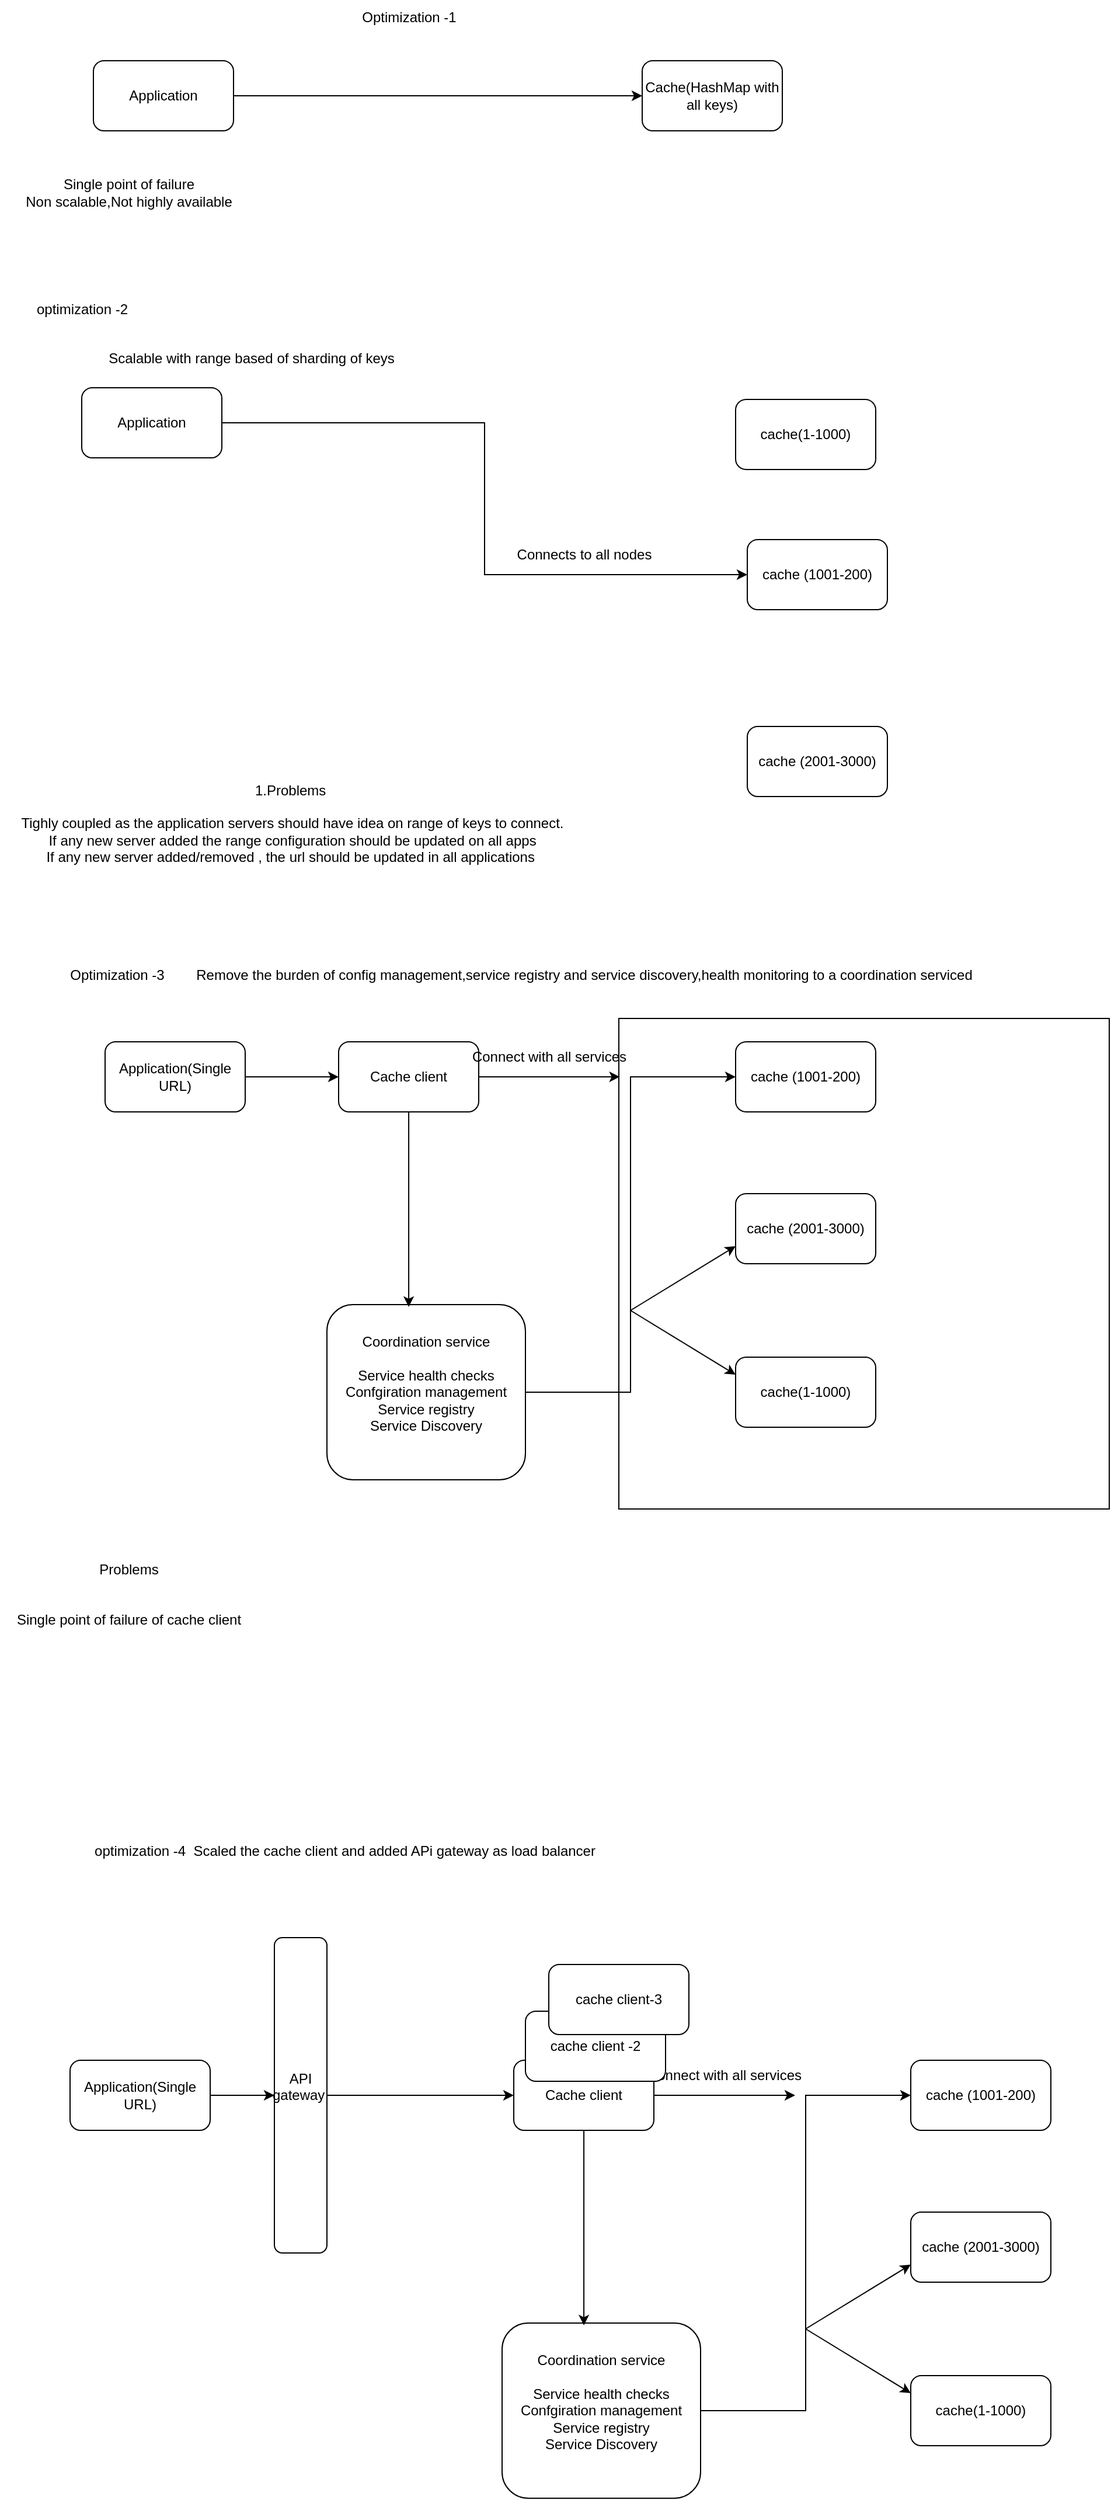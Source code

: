 <mxfile version="26.0.2">
  <diagram name="Page-1" id="LBZWmM-tVi92HX_okKVo">
    <mxGraphModel dx="794" dy="412" grid="1" gridSize="10" guides="1" tooltips="1" connect="1" arrows="1" fold="1" page="1" pageScale="1" pageWidth="2300" pageHeight="2300" math="0" shadow="0">
      <root>
        <mxCell id="0" />
        <mxCell id="1" parent="0" />
        <mxCell id="I1RJLCAlzQBVwn9g0eSC-54" style="edgeStyle=orthogonalEdgeStyle;rounded=0;orthogonalLoop=1;jettySize=auto;html=1;entryX=0;entryY=0.5;entryDx=0;entryDy=0;" edge="1" parent="1" source="I1RJLCAlzQBVwn9g0eSC-52" target="I1RJLCAlzQBVwn9g0eSC-44">
          <mxGeometry relative="1" as="geometry" />
        </mxCell>
        <mxCell id="I1RJLCAlzQBVwn9g0eSC-52" value="API gateway&amp;nbsp;&lt;div&gt;&lt;br&gt;&lt;/div&gt;" style="rounded=1;whiteSpace=wrap;html=1;" vertex="1" parent="1">
          <mxGeometry x="245" y="1717" width="45" height="270" as="geometry" />
        </mxCell>
        <mxCell id="I1RJLCAlzQBVwn9g0eSC-30" value="" style="whiteSpace=wrap;html=1;aspect=fixed;" vertex="1" parent="1">
          <mxGeometry x="540" y="930" width="420" height="420" as="geometry" />
        </mxCell>
        <mxCell id="I1RJLCAlzQBVwn9g0eSC-1" value="Cache(HashMap with all keys)" style="rounded=1;whiteSpace=wrap;html=1;" vertex="1" parent="1">
          <mxGeometry x="560" y="110" width="120" height="60" as="geometry" />
        </mxCell>
        <mxCell id="I1RJLCAlzQBVwn9g0eSC-3" style="edgeStyle=orthogonalEdgeStyle;rounded=0;orthogonalLoop=1;jettySize=auto;html=1;entryX=0;entryY=0.5;entryDx=0;entryDy=0;" edge="1" parent="1" source="I1RJLCAlzQBVwn9g0eSC-2" target="I1RJLCAlzQBVwn9g0eSC-1">
          <mxGeometry relative="1" as="geometry" />
        </mxCell>
        <mxCell id="I1RJLCAlzQBVwn9g0eSC-2" value="Application" style="rounded=1;whiteSpace=wrap;html=1;" vertex="1" parent="1">
          <mxGeometry x="90" y="110" width="120" height="60" as="geometry" />
        </mxCell>
        <mxCell id="I1RJLCAlzQBVwn9g0eSC-4" value="Optimization -1" style="text;html=1;align=center;verticalAlign=middle;resizable=0;points=[];autosize=1;strokeColor=none;fillColor=none;" vertex="1" parent="1">
          <mxGeometry x="310" y="58" width="100" height="30" as="geometry" />
        </mxCell>
        <mxCell id="I1RJLCAlzQBVwn9g0eSC-5" value="cache (1001-200)" style="rounded=1;whiteSpace=wrap;html=1;" vertex="1" parent="1">
          <mxGeometry x="650" y="520" width="120" height="60" as="geometry" />
        </mxCell>
        <mxCell id="I1RJLCAlzQBVwn9g0eSC-6" style="edgeStyle=orthogonalEdgeStyle;rounded=0;orthogonalLoop=1;jettySize=auto;html=1;entryX=0;entryY=0.5;entryDx=0;entryDy=0;" edge="1" parent="1" source="I1RJLCAlzQBVwn9g0eSC-7" target="I1RJLCAlzQBVwn9g0eSC-5">
          <mxGeometry relative="1" as="geometry" />
        </mxCell>
        <mxCell id="I1RJLCAlzQBVwn9g0eSC-7" value="Application" style="rounded=1;whiteSpace=wrap;html=1;" vertex="1" parent="1">
          <mxGeometry x="80" y="390" width="120" height="60" as="geometry" />
        </mxCell>
        <mxCell id="I1RJLCAlzQBVwn9g0eSC-8" value="Single point of failure&lt;div&gt;Non scalable,Not highly available&lt;/div&gt;" style="text;html=1;align=center;verticalAlign=middle;resizable=0;points=[];autosize=1;strokeColor=none;fillColor=none;" vertex="1" parent="1">
          <mxGeometry x="20" y="203" width="200" height="40" as="geometry" />
        </mxCell>
        <mxCell id="I1RJLCAlzQBVwn9g0eSC-9" value="optimization -2" style="text;html=1;align=center;verticalAlign=middle;resizable=0;points=[];autosize=1;strokeColor=none;fillColor=none;" vertex="1" parent="1">
          <mxGeometry x="30" y="308" width="100" height="30" as="geometry" />
        </mxCell>
        <mxCell id="I1RJLCAlzQBVwn9g0eSC-10" value="Scalable with range based of sharding of keys" style="text;html=1;align=center;verticalAlign=middle;resizable=0;points=[];autosize=1;strokeColor=none;fillColor=none;" vertex="1" parent="1">
          <mxGeometry x="90" y="350" width="270" height="30" as="geometry" />
        </mxCell>
        <mxCell id="I1RJLCAlzQBVwn9g0eSC-11" value="cache(1-1000)" style="rounded=1;whiteSpace=wrap;html=1;" vertex="1" parent="1">
          <mxGeometry x="640" y="400" width="120" height="60" as="geometry" />
        </mxCell>
        <mxCell id="I1RJLCAlzQBVwn9g0eSC-12" value="cache (2001-3000)" style="rounded=1;whiteSpace=wrap;html=1;" vertex="1" parent="1">
          <mxGeometry x="650" y="680" width="120" height="60" as="geometry" />
        </mxCell>
        <mxCell id="I1RJLCAlzQBVwn9g0eSC-13" value="1.Problems&amp;nbsp;&lt;div&gt;&lt;br&gt;&lt;/div&gt;&lt;div&gt;Tighly coupled as the application servers should have idea on range of keys to connect.&lt;/div&gt;&lt;div&gt;&lt;span style=&quot;background-color: transparent; color: light-dark(rgb(0, 0, 0), rgb(255, 255, 255));&quot;&gt;If any new server added the range configuration should be updated on all apps&lt;/span&gt;&lt;/div&gt;&lt;div&gt;&lt;span style=&quot;background-color: transparent; color: light-dark(rgb(0, 0, 0), rgb(255, 255, 255));&quot;&gt;If any new server added/removed , the url should be updated in all applications&amp;nbsp;&lt;/span&gt;&lt;/div&gt;" style="text;html=1;align=center;verticalAlign=middle;resizable=0;points=[];autosize=1;strokeColor=none;fillColor=none;" vertex="1" parent="1">
          <mxGeometry x="15" y="718" width="490" height="90" as="geometry" />
        </mxCell>
        <mxCell id="I1RJLCAlzQBVwn9g0eSC-14" value="cache (1001-200)" style="rounded=1;whiteSpace=wrap;html=1;" vertex="1" parent="1">
          <mxGeometry x="640" y="950" width="120" height="60" as="geometry" />
        </mxCell>
        <mxCell id="I1RJLCAlzQBVwn9g0eSC-29" style="edgeStyle=orthogonalEdgeStyle;rounded=0;orthogonalLoop=1;jettySize=auto;html=1;entryX=0;entryY=0.5;entryDx=0;entryDy=0;" edge="1" parent="1" source="I1RJLCAlzQBVwn9g0eSC-16" target="I1RJLCAlzQBVwn9g0eSC-27">
          <mxGeometry relative="1" as="geometry" />
        </mxCell>
        <mxCell id="I1RJLCAlzQBVwn9g0eSC-16" value="Application(Single URL)" style="rounded=1;whiteSpace=wrap;html=1;" vertex="1" parent="1">
          <mxGeometry x="100" y="950" width="120" height="60" as="geometry" />
        </mxCell>
        <mxCell id="I1RJLCAlzQBVwn9g0eSC-18" value="cache(1-1000)" style="rounded=1;whiteSpace=wrap;html=1;" vertex="1" parent="1">
          <mxGeometry x="640" y="1220" width="120" height="60" as="geometry" />
        </mxCell>
        <mxCell id="I1RJLCAlzQBVwn9g0eSC-19" value="cache (2001-3000)" style="rounded=1;whiteSpace=wrap;html=1;" vertex="1" parent="1">
          <mxGeometry x="640" y="1080" width="120" height="60" as="geometry" />
        </mxCell>
        <mxCell id="I1RJLCAlzQBVwn9g0eSC-21" value="Optimization -3" style="text;html=1;align=center;verticalAlign=middle;resizable=0;points=[];autosize=1;strokeColor=none;fillColor=none;" vertex="1" parent="1">
          <mxGeometry x="60" y="878" width="100" height="30" as="geometry" />
        </mxCell>
        <mxCell id="I1RJLCAlzQBVwn9g0eSC-22" value="Remove the burden of config management,service registry and service discovery,health monitoring to a coordination serviced" style="text;html=1;align=center;verticalAlign=middle;resizable=0;points=[];autosize=1;strokeColor=none;fillColor=none;" vertex="1" parent="1">
          <mxGeometry x="165" y="878" width="690" height="30" as="geometry" />
        </mxCell>
        <mxCell id="I1RJLCAlzQBVwn9g0eSC-24" style="edgeStyle=orthogonalEdgeStyle;rounded=0;orthogonalLoop=1;jettySize=auto;html=1;entryX=0;entryY=0.5;entryDx=0;entryDy=0;" edge="1" parent="1" source="I1RJLCAlzQBVwn9g0eSC-23" target="I1RJLCAlzQBVwn9g0eSC-14">
          <mxGeometry relative="1" as="geometry" />
        </mxCell>
        <mxCell id="I1RJLCAlzQBVwn9g0eSC-23" value="Coordination service&lt;div&gt;&lt;br&gt;&lt;/div&gt;&lt;div&gt;Service health checks&lt;/div&gt;&lt;div&gt;Confgiration management&lt;/div&gt;&lt;div&gt;Service registry&lt;/div&gt;&lt;div&gt;Service Discovery&lt;/div&gt;&lt;div&gt;&lt;br&gt;&lt;/div&gt;" style="rounded=1;whiteSpace=wrap;html=1;" vertex="1" parent="1">
          <mxGeometry x="290" y="1175" width="170" height="150" as="geometry" />
        </mxCell>
        <mxCell id="I1RJLCAlzQBVwn9g0eSC-25" value="" style="endArrow=classic;html=1;rounded=0;entryX=0;entryY=0.75;entryDx=0;entryDy=0;" edge="1" parent="1" target="I1RJLCAlzQBVwn9g0eSC-19">
          <mxGeometry width="50" height="50" relative="1" as="geometry">
            <mxPoint x="550" y="1180" as="sourcePoint" />
            <mxPoint x="600" y="1130" as="targetPoint" />
          </mxGeometry>
        </mxCell>
        <mxCell id="I1RJLCAlzQBVwn9g0eSC-26" value="" style="endArrow=classic;html=1;rounded=0;entryX=0;entryY=0.25;entryDx=0;entryDy=0;" edge="1" parent="1" target="I1RJLCAlzQBVwn9g0eSC-18">
          <mxGeometry width="50" height="50" relative="1" as="geometry">
            <mxPoint x="550" y="1180" as="sourcePoint" />
            <mxPoint x="590" y="1200" as="targetPoint" />
          </mxGeometry>
        </mxCell>
        <mxCell id="I1RJLCAlzQBVwn9g0eSC-27" value="Cache client" style="rounded=1;whiteSpace=wrap;html=1;" vertex="1" parent="1">
          <mxGeometry x="300" y="950" width="120" height="60" as="geometry" />
        </mxCell>
        <mxCell id="I1RJLCAlzQBVwn9g0eSC-28" style="edgeStyle=orthogonalEdgeStyle;rounded=0;orthogonalLoop=1;jettySize=auto;html=1;entryX=0.412;entryY=0.013;entryDx=0;entryDy=0;entryPerimeter=0;" edge="1" parent="1" source="I1RJLCAlzQBVwn9g0eSC-27" target="I1RJLCAlzQBVwn9g0eSC-23">
          <mxGeometry relative="1" as="geometry" />
        </mxCell>
        <mxCell id="I1RJLCAlzQBVwn9g0eSC-32" style="edgeStyle=orthogonalEdgeStyle;rounded=0;orthogonalLoop=1;jettySize=auto;html=1;entryX=0.002;entryY=0.119;entryDx=0;entryDy=0;entryPerimeter=0;" edge="1" parent="1" source="I1RJLCAlzQBVwn9g0eSC-27" target="I1RJLCAlzQBVwn9g0eSC-30">
          <mxGeometry relative="1" as="geometry" />
        </mxCell>
        <mxCell id="I1RJLCAlzQBVwn9g0eSC-33" value="Connect with all services" style="text;html=1;align=center;verticalAlign=middle;resizable=0;points=[];autosize=1;strokeColor=none;fillColor=none;" vertex="1" parent="1">
          <mxGeometry x="400" y="948" width="160" height="30" as="geometry" />
        </mxCell>
        <mxCell id="I1RJLCAlzQBVwn9g0eSC-34" value="Connects to all nodes" style="text;html=1;align=center;verticalAlign=middle;resizable=0;points=[];autosize=1;strokeColor=none;fillColor=none;" vertex="1" parent="1">
          <mxGeometry x="440" y="518" width="140" height="30" as="geometry" />
        </mxCell>
        <mxCell id="I1RJLCAlzQBVwn9g0eSC-35" value="cache (1001-200)" style="rounded=1;whiteSpace=wrap;html=1;" vertex="1" parent="1">
          <mxGeometry x="790" y="1822" width="120" height="60" as="geometry" />
        </mxCell>
        <mxCell id="I1RJLCAlzQBVwn9g0eSC-53" style="edgeStyle=orthogonalEdgeStyle;rounded=0;orthogonalLoop=1;jettySize=auto;html=1;entryX=0;entryY=0.5;entryDx=0;entryDy=0;" edge="1" parent="1" source="I1RJLCAlzQBVwn9g0eSC-37" target="I1RJLCAlzQBVwn9g0eSC-52">
          <mxGeometry relative="1" as="geometry" />
        </mxCell>
        <mxCell id="I1RJLCAlzQBVwn9g0eSC-37" value="Application(Single URL)" style="rounded=1;whiteSpace=wrap;html=1;" vertex="1" parent="1">
          <mxGeometry x="70" y="1822" width="120" height="60" as="geometry" />
        </mxCell>
        <mxCell id="I1RJLCAlzQBVwn9g0eSC-38" value="cache(1-1000)" style="rounded=1;whiteSpace=wrap;html=1;" vertex="1" parent="1">
          <mxGeometry x="790" y="2092" width="120" height="60" as="geometry" />
        </mxCell>
        <mxCell id="I1RJLCAlzQBVwn9g0eSC-39" value="cache (2001-3000)" style="rounded=1;whiteSpace=wrap;html=1;" vertex="1" parent="1">
          <mxGeometry x="790" y="1952" width="120" height="60" as="geometry" />
        </mxCell>
        <mxCell id="I1RJLCAlzQBVwn9g0eSC-40" style="edgeStyle=orthogonalEdgeStyle;rounded=0;orthogonalLoop=1;jettySize=auto;html=1;entryX=0;entryY=0.5;entryDx=0;entryDy=0;" edge="1" parent="1" source="I1RJLCAlzQBVwn9g0eSC-41" target="I1RJLCAlzQBVwn9g0eSC-35">
          <mxGeometry relative="1" as="geometry" />
        </mxCell>
        <mxCell id="I1RJLCAlzQBVwn9g0eSC-41" value="Coordination service&lt;div&gt;&lt;br&gt;&lt;/div&gt;&lt;div&gt;Service health checks&lt;/div&gt;&lt;div&gt;Confgiration management&lt;/div&gt;&lt;div&gt;Service registry&lt;/div&gt;&lt;div&gt;Service Discovery&lt;/div&gt;&lt;div&gt;&lt;br&gt;&lt;/div&gt;" style="rounded=1;whiteSpace=wrap;html=1;" vertex="1" parent="1">
          <mxGeometry x="440" y="2047" width="170" height="150" as="geometry" />
        </mxCell>
        <mxCell id="I1RJLCAlzQBVwn9g0eSC-42" value="" style="endArrow=classic;html=1;rounded=0;entryX=0;entryY=0.75;entryDx=0;entryDy=0;" edge="1" parent="1" target="I1RJLCAlzQBVwn9g0eSC-39">
          <mxGeometry width="50" height="50" relative="1" as="geometry">
            <mxPoint x="700" y="2052" as="sourcePoint" />
            <mxPoint x="750" y="2002" as="targetPoint" />
          </mxGeometry>
        </mxCell>
        <mxCell id="I1RJLCAlzQBVwn9g0eSC-43" value="" style="endArrow=classic;html=1;rounded=0;entryX=0;entryY=0.25;entryDx=0;entryDy=0;" edge="1" parent="1" target="I1RJLCAlzQBVwn9g0eSC-38">
          <mxGeometry width="50" height="50" relative="1" as="geometry">
            <mxPoint x="700" y="2052" as="sourcePoint" />
            <mxPoint x="740" y="2072" as="targetPoint" />
          </mxGeometry>
        </mxCell>
        <mxCell id="I1RJLCAlzQBVwn9g0eSC-44" value="Cache client" style="rounded=1;whiteSpace=wrap;html=1;" vertex="1" parent="1">
          <mxGeometry x="450" y="1822" width="120" height="60" as="geometry" />
        </mxCell>
        <mxCell id="I1RJLCAlzQBVwn9g0eSC-45" style="edgeStyle=orthogonalEdgeStyle;rounded=0;orthogonalLoop=1;jettySize=auto;html=1;entryX=0.412;entryY=0.013;entryDx=0;entryDy=0;entryPerimeter=0;" edge="1" parent="1" source="I1RJLCAlzQBVwn9g0eSC-44" target="I1RJLCAlzQBVwn9g0eSC-41">
          <mxGeometry relative="1" as="geometry" />
        </mxCell>
        <mxCell id="I1RJLCAlzQBVwn9g0eSC-46" style="edgeStyle=orthogonalEdgeStyle;rounded=0;orthogonalLoop=1;jettySize=auto;html=1;entryX=0.002;entryY=0.119;entryDx=0;entryDy=0;entryPerimeter=0;" edge="1" parent="1" source="I1RJLCAlzQBVwn9g0eSC-44">
          <mxGeometry relative="1" as="geometry">
            <mxPoint x="691" y="1852" as="targetPoint" />
          </mxGeometry>
        </mxCell>
        <mxCell id="I1RJLCAlzQBVwn9g0eSC-47" value="Connect with all services" style="text;html=1;align=center;verticalAlign=middle;resizable=0;points=[];autosize=1;strokeColor=none;fillColor=none;" vertex="1" parent="1">
          <mxGeometry x="550" y="1820" width="160" height="30" as="geometry" />
        </mxCell>
        <mxCell id="I1RJLCAlzQBVwn9g0eSC-48" value="Problems&lt;div&gt;&lt;br&gt;&lt;/div&gt;&lt;div&gt;&lt;br&gt;&lt;/div&gt;&lt;div&gt;Single point of failure of cache client&lt;/div&gt;" style="text;html=1;align=center;verticalAlign=middle;resizable=0;points=[];autosize=1;strokeColor=none;fillColor=none;" vertex="1" parent="1">
          <mxGeometry x="10" y="1388" width="220" height="70" as="geometry" />
        </mxCell>
        <mxCell id="I1RJLCAlzQBVwn9g0eSC-49" value="cache client -2" style="rounded=1;whiteSpace=wrap;html=1;" vertex="1" parent="1">
          <mxGeometry x="460" y="1780" width="120" height="60" as="geometry" />
        </mxCell>
        <mxCell id="I1RJLCAlzQBVwn9g0eSC-50" value="cache client-3" style="rounded=1;whiteSpace=wrap;html=1;" vertex="1" parent="1">
          <mxGeometry x="480" y="1740" width="120" height="60" as="geometry" />
        </mxCell>
        <mxCell id="I1RJLCAlzQBVwn9g0eSC-51" value="optimization -4&amp;nbsp; Scaled the cache client and added APi gateway as load balancer" style="text;html=1;align=center;verticalAlign=middle;resizable=0;points=[];autosize=1;strokeColor=none;fillColor=none;" vertex="1" parent="1">
          <mxGeometry x="80" y="1628" width="450" height="30" as="geometry" />
        </mxCell>
      </root>
    </mxGraphModel>
  </diagram>
</mxfile>
